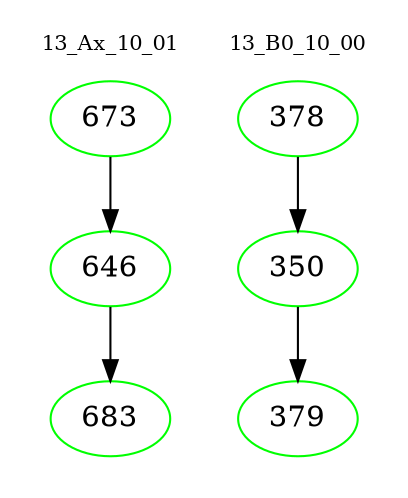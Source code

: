 digraph{
subgraph cluster_0 {
color = white
label = "13_Ax_10_01";
fontsize=10;
T0_673 [label="673", color="green"]
T0_673 -> T0_646 [color="black"]
T0_646 [label="646", color="green"]
T0_646 -> T0_683 [color="black"]
T0_683 [label="683", color="green"]
}
subgraph cluster_1 {
color = white
label = "13_B0_10_00";
fontsize=10;
T1_378 [label="378", color="green"]
T1_378 -> T1_350 [color="black"]
T1_350 [label="350", color="green"]
T1_350 -> T1_379 [color="black"]
T1_379 [label="379", color="green"]
}
}
